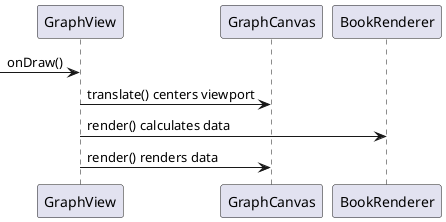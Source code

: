 @startuml
-> GraphView: onDraw()
GraphView -> GraphCanvas: translate() centers viewport
GraphView -> BookRenderer: render() calculates data
GraphView -> GraphCanvas: render() renders data
@enduml